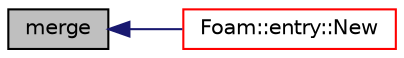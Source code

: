 digraph "merge"
{
  bgcolor="transparent";
  edge [fontname="Helvetica",fontsize="10",labelfontname="Helvetica",labelfontsize="10"];
  node [fontname="Helvetica",fontsize="10",shape=record];
  rankdir="LR";
  Node1 [label="merge",height=0.2,width=0.4,color="black", fillcolor="grey75", style="filled", fontcolor="black"];
  Node1 -> Node2 [dir="back",color="midnightblue",fontsize="10",style="solid",fontname="Helvetica"];
  Node2 [label="Foam::entry::New",height=0.2,width=0.4,color="red",URL="$a00670.html#a8a226a546ec766d55192e65b55f87715",tooltip="Construct from Istream and insert into dictionary. "];
}
